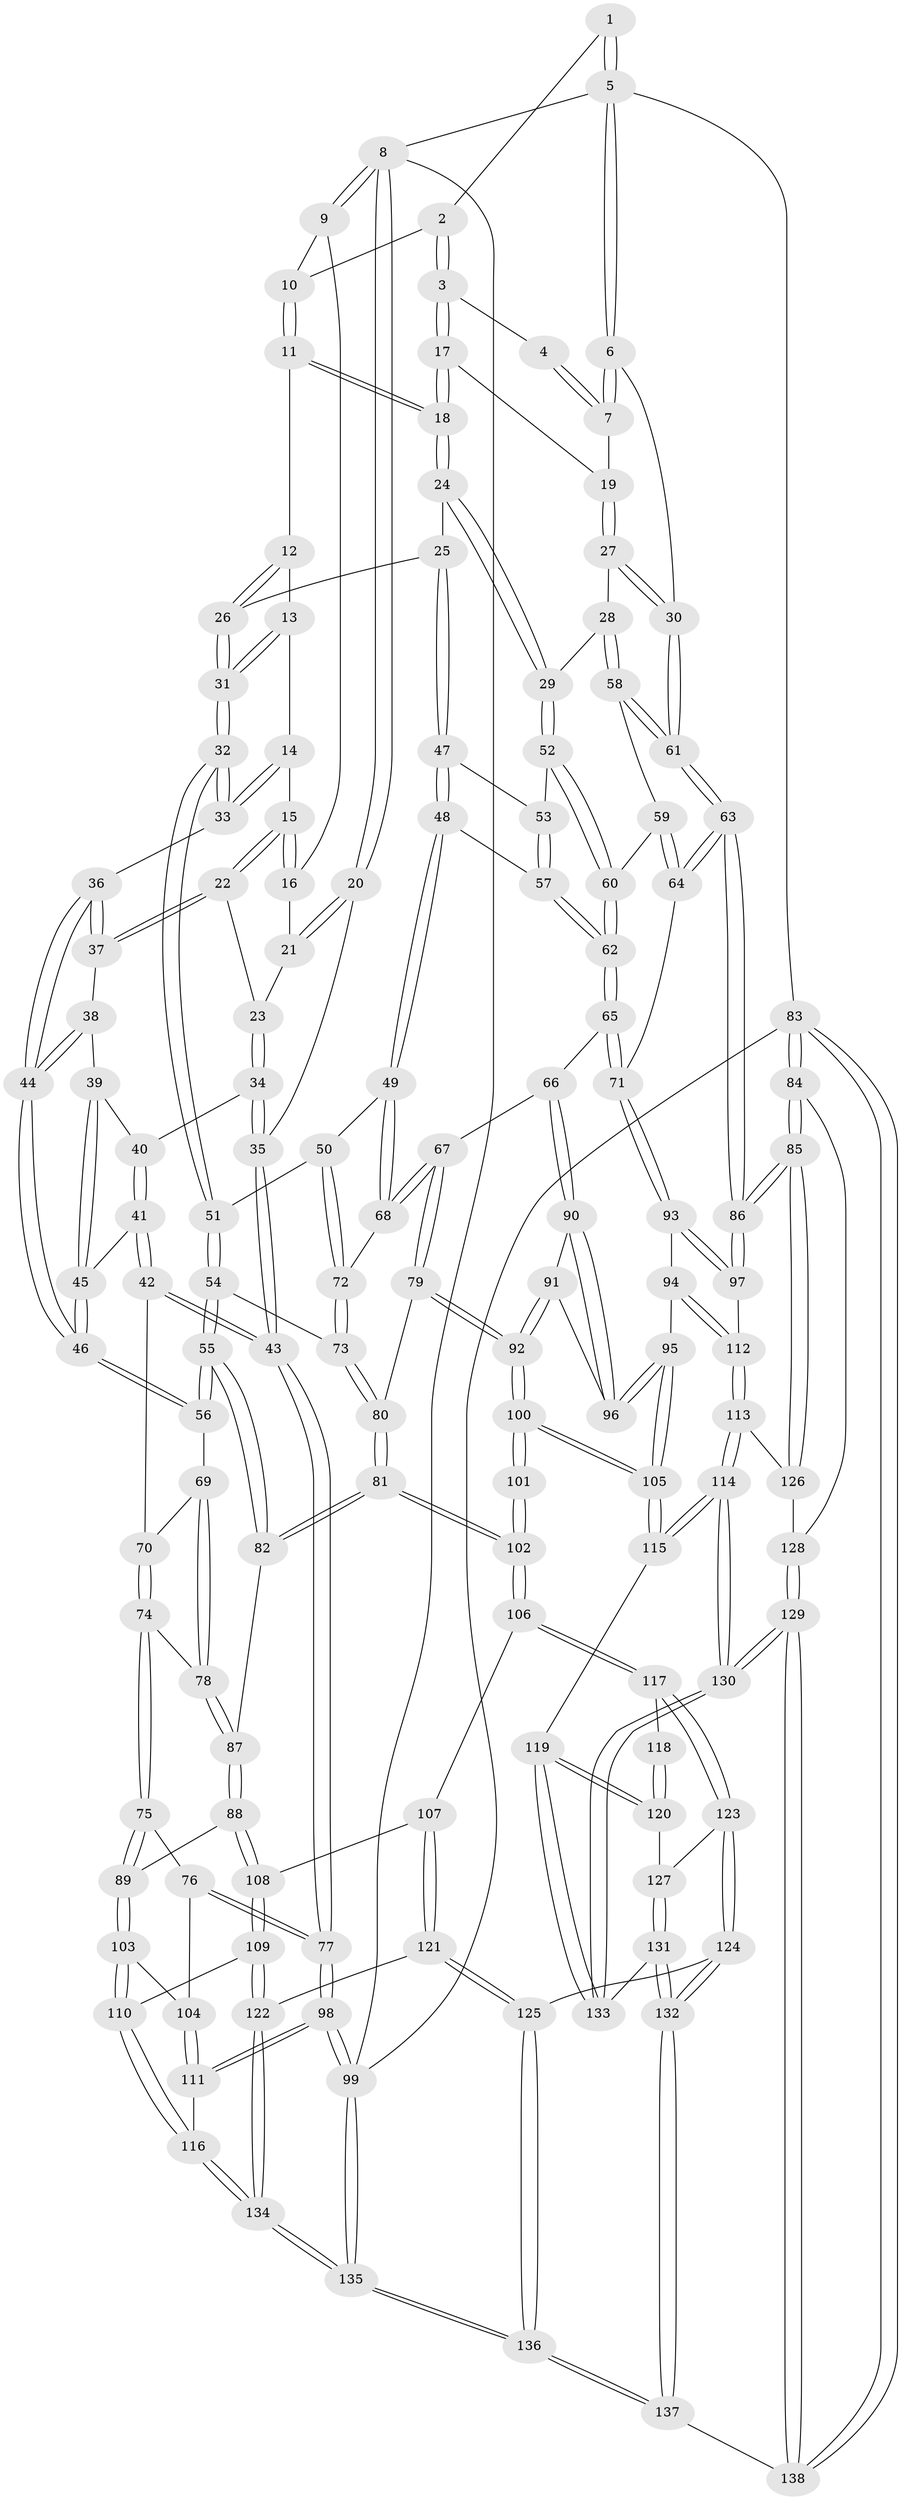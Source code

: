 // Generated by graph-tools (version 1.1) at 2025/27/03/15/25 16:27:57]
// undirected, 138 vertices, 342 edges
graph export_dot {
graph [start="1"]
  node [color=gray90,style=filled];
  1 [pos="+1+0"];
  2 [pos="+0.6788712124236416+0"];
  3 [pos="+0.7582564515053516+0.10832394882065967"];
  4 [pos="+0.8806889836079177+0.10638278916084838"];
  5 [pos="+1+0"];
  6 [pos="+1+0"];
  7 [pos="+0.8734403856200452+0.17928803815074906"];
  8 [pos="+0+0"];
  9 [pos="+0.48574079041926077+0"];
  10 [pos="+0.5451605986587879+0"];
  11 [pos="+0.5865721027179928+0.1473068376653708"];
  12 [pos="+0.5617807072734635+0.20028604750020493"];
  13 [pos="+0.4833214497485237+0.2337808837170518"];
  14 [pos="+0.46929700813093655+0.2287988462659621"];
  15 [pos="+0.35906865904433577+0.16735302011641914"];
  16 [pos="+0.41410832845905693+0.0016011458711127713"];
  17 [pos="+0.7665446974289084+0.1445929348856419"];
  18 [pos="+0.7044170700049888+0.23360998872633712"];
  19 [pos="+0.8660857521134552+0.19386229828571336"];
  20 [pos="+0+0"];
  21 [pos="+0.07703248657584477+0.0982057379198194"];
  22 [pos="+0.3425190541646184+0.18523754134512638"];
  23 [pos="+0.26286849302566967+0.19763080142893888"];
  24 [pos="+0.7056188836456945+0.2684489055748519"];
  25 [pos="+0.6384452741157257+0.32275003466754065"];
  26 [pos="+0.598772313171212+0.32214003697435123"];
  27 [pos="+0.8946096218050802+0.25709785727466195"];
  28 [pos="+0.8587568214525925+0.3264939835522231"];
  29 [pos="+0.8175616203738026+0.32774677369710936"];
  30 [pos="+1+0.15623265047194834"];
  31 [pos="+0.5287431899467037+0.3602275064319902"];
  32 [pos="+0.5120142020306586+0.38109095442853125"];
  33 [pos="+0.43107534367066125+0.3485940650694209"];
  34 [pos="+0.19853718441666796+0.3017350113443492"];
  35 [pos="+0+0.3193777247954538"];
  36 [pos="+0.3860655888146951+0.3375219696259881"];
  37 [pos="+0.3512959287942337+0.24728726604726972"];
  38 [pos="+0.2657380613629467+0.3460625207197715"];
  39 [pos="+0.2504458232903357+0.3523971788265388"];
  40 [pos="+0.20380380393981684+0.3100977948330363"];
  41 [pos="+0.17039331791118997+0.43814439057953875"];
  42 [pos="+0.08928869287425438+0.45965828974701345"];
  43 [pos="+0+0.3828117727214109"];
  44 [pos="+0.36711314449672183+0.3618023580028246"];
  45 [pos="+0.2584901927643873+0.43959136224706385"];
  46 [pos="+0.31797478014342434+0.4848075817145349"];
  47 [pos="+0.6631959403692733+0.3754627269685562"];
  48 [pos="+0.6483485466128854+0.45481351441088386"];
  49 [pos="+0.6230649624196164+0.5028792877982526"];
  50 [pos="+0.5218930217241092+0.4495068263935342"];
  51 [pos="+0.5132552148881965+0.4438215621202576"];
  52 [pos="+0.7553474924098282+0.3981547724559159"];
  53 [pos="+0.729079137342859+0.4014731437858137"];
  54 [pos="+0.45342433344334315+0.4933047722679333"];
  55 [pos="+0.3570131195498762+0.5479613458533666"];
  56 [pos="+0.3283300452217639+0.510334783604492"];
  57 [pos="+0.7110696832699293+0.4376456099704756"];
  58 [pos="+0.8712062130089308+0.3484992336065724"];
  59 [pos="+0.8697344946396467+0.40056237613069234"];
  60 [pos="+0.7735650044850231+0.48043195580064085"];
  61 [pos="+1+0.46757094287392004"];
  62 [pos="+0.7601314338894483+0.53418172737692"];
  63 [pos="+1+0.5742613239188877"];
  64 [pos="+0.900460798020717+0.49890412062556266"];
  65 [pos="+0.7594115815855433+0.5425103573192528"];
  66 [pos="+0.6990518694249254+0.5567386514640293"];
  67 [pos="+0.656620228949253+0.5436815194770351"];
  68 [pos="+0.6306438460101627+0.5161165054630126"];
  69 [pos="+0.18198584627560235+0.5352987568099863"];
  70 [pos="+0.13370450300829811+0.5133195673559643"];
  71 [pos="+0.8056733906284578+0.5637305342775367"];
  72 [pos="+0.5357647210255885+0.5799121654294509"];
  73 [pos="+0.5313662537482378+0.5855359699229858"];
  74 [pos="+0.1382262997125178+0.606194862200713"];
  75 [pos="+0.1170771523289356+0.6285173251920345"];
  76 [pos="+0.05446259941271099+0.6483423363210586"];
  77 [pos="+0+0.5117923015702478"];
  78 [pos="+0.20067217400026569+0.606426771805774"];
  79 [pos="+0.5843414647022676+0.6453340207175862"];
  80 [pos="+0.521662969926761+0.6323116803761214"];
  81 [pos="+0.44582867949752797+0.66075709475895"];
  82 [pos="+0.35692051012006837+0.5512583099827091"];
  83 [pos="+1+1"];
  84 [pos="+1+0.8656552177446085"];
  85 [pos="+1+0.766104506047745"];
  86 [pos="+1+0.6799940321830008"];
  87 [pos="+0.26366578105499394+0.6462789840718115"];
  88 [pos="+0.2610162553219173+0.654615439894893"];
  89 [pos="+0.19719128549550374+0.6923953968548494"];
  90 [pos="+0.6978247340888454+0.6158643850554745"];
  91 [pos="+0.6433532089730828+0.6656448426305753"];
  92 [pos="+0.6031522664629616+0.6829162385812676"];
  93 [pos="+0.8296339352543736+0.6191758556780766"];
  94 [pos="+0.7530825628511875+0.7146042241342974"];
  95 [pos="+0.7255607908389244+0.7110687499501569"];
  96 [pos="+0.7156553496311796+0.6870517275209639"];
  97 [pos="+0.9490091876013105+0.6950486951486058"];
  98 [pos="+0+0.8456705815796683"];
  99 [pos="+0+1"];
  100 [pos="+0.6134155308795695+0.7707567684446464"];
  101 [pos="+0.572689636795111+0.7672026840234669"];
  102 [pos="+0.4459103088689201+0.6773558223728511"];
  103 [pos="+0.16562107185970307+0.7356650385440132"];
  104 [pos="+0.07637194226710053+0.7010010207563363"];
  105 [pos="+0.6232932596937306+0.7790357545570689"];
  106 [pos="+0.3972458397205299+0.7776713500395659"];
  107 [pos="+0.3688348053775967+0.7779106654946888"];
  108 [pos="+0.2974832008355094+0.7379347035716344"];
  109 [pos="+0.1824275307494665+0.8460479296715891"];
  110 [pos="+0.17856699537998957+0.8440701260133466"];
  111 [pos="+0.018655304317493453+0.8489354746221776"];
  112 [pos="+0.8243345385862414+0.8002626237984461"];
  113 [pos="+0.8193078431371867+0.8262034508721319"];
  114 [pos="+0.7357929822397603+0.8986701394312172"];
  115 [pos="+0.627696200686323+0.7952583658573857"];
  116 [pos="+0.04877878638448403+0.8618072106207629"];
  117 [pos="+0.4220253965056926+0.8147001838748338"];
  118 [pos="+0.5152473165353241+0.7988097433756334"];
  119 [pos="+0.5496344868828816+0.9016674555027042"];
  120 [pos="+0.5250469542191956+0.8958985836888629"];
  121 [pos="+0.25482473666686745+0.8997651251563009"];
  122 [pos="+0.2209283363845366+0.8888422512854537"];
  123 [pos="+0.4280283488777401+0.8537370560720893"];
  124 [pos="+0.3741578943771479+0.9418073738747488"];
  125 [pos="+0.26368177612586924+0.907984007965642"];
  126 [pos="+0.8862634947589014+0.8701322923382767"];
  127 [pos="+0.5047504700595177+0.8956157461301975"];
  128 [pos="+0.9092978064018022+0.9558274287975757"];
  129 [pos="+0.7248441390717949+1"];
  130 [pos="+0.7113813035941874+1"];
  131 [pos="+0.46690272829968+0.96615902842849"];
  132 [pos="+0.4100692850418638+1"];
  133 [pos="+0.5791459111738877+0.9627603094635659"];
  134 [pos="+0.10491670352204752+1"];
  135 [pos="+0.06676847942381296+1"];
  136 [pos="+0.2760469511995371+1"];
  137 [pos="+0.4307636624887831+1"];
  138 [pos="+0.7242355540621102+1"];
  1 -- 2;
  1 -- 5;
  1 -- 5;
  2 -- 3;
  2 -- 3;
  2 -- 10;
  3 -- 4;
  3 -- 17;
  3 -- 17;
  4 -- 7;
  4 -- 7;
  5 -- 6;
  5 -- 6;
  5 -- 8;
  5 -- 83;
  6 -- 7;
  6 -- 7;
  6 -- 30;
  7 -- 19;
  8 -- 9;
  8 -- 9;
  8 -- 20;
  8 -- 20;
  8 -- 99;
  9 -- 10;
  9 -- 16;
  10 -- 11;
  10 -- 11;
  11 -- 12;
  11 -- 18;
  11 -- 18;
  12 -- 13;
  12 -- 26;
  12 -- 26;
  13 -- 14;
  13 -- 31;
  13 -- 31;
  14 -- 15;
  14 -- 33;
  14 -- 33;
  15 -- 16;
  15 -- 16;
  15 -- 22;
  15 -- 22;
  16 -- 21;
  17 -- 18;
  17 -- 18;
  17 -- 19;
  18 -- 24;
  18 -- 24;
  19 -- 27;
  19 -- 27;
  20 -- 21;
  20 -- 21;
  20 -- 35;
  21 -- 23;
  22 -- 23;
  22 -- 37;
  22 -- 37;
  23 -- 34;
  23 -- 34;
  24 -- 25;
  24 -- 29;
  24 -- 29;
  25 -- 26;
  25 -- 47;
  25 -- 47;
  26 -- 31;
  26 -- 31;
  27 -- 28;
  27 -- 30;
  27 -- 30;
  28 -- 29;
  28 -- 58;
  28 -- 58;
  29 -- 52;
  29 -- 52;
  30 -- 61;
  30 -- 61;
  31 -- 32;
  31 -- 32;
  32 -- 33;
  32 -- 33;
  32 -- 51;
  32 -- 51;
  33 -- 36;
  34 -- 35;
  34 -- 35;
  34 -- 40;
  35 -- 43;
  35 -- 43;
  36 -- 37;
  36 -- 37;
  36 -- 44;
  36 -- 44;
  37 -- 38;
  38 -- 39;
  38 -- 44;
  38 -- 44;
  39 -- 40;
  39 -- 45;
  39 -- 45;
  40 -- 41;
  40 -- 41;
  41 -- 42;
  41 -- 42;
  41 -- 45;
  42 -- 43;
  42 -- 43;
  42 -- 70;
  43 -- 77;
  43 -- 77;
  44 -- 46;
  44 -- 46;
  45 -- 46;
  45 -- 46;
  46 -- 56;
  46 -- 56;
  47 -- 48;
  47 -- 48;
  47 -- 53;
  48 -- 49;
  48 -- 49;
  48 -- 57;
  49 -- 50;
  49 -- 68;
  49 -- 68;
  50 -- 51;
  50 -- 72;
  50 -- 72;
  51 -- 54;
  51 -- 54;
  52 -- 53;
  52 -- 60;
  52 -- 60;
  53 -- 57;
  53 -- 57;
  54 -- 55;
  54 -- 55;
  54 -- 73;
  55 -- 56;
  55 -- 56;
  55 -- 82;
  55 -- 82;
  56 -- 69;
  57 -- 62;
  57 -- 62;
  58 -- 59;
  58 -- 61;
  58 -- 61;
  59 -- 60;
  59 -- 64;
  59 -- 64;
  60 -- 62;
  60 -- 62;
  61 -- 63;
  61 -- 63;
  62 -- 65;
  62 -- 65;
  63 -- 64;
  63 -- 64;
  63 -- 86;
  63 -- 86;
  64 -- 71;
  65 -- 66;
  65 -- 71;
  65 -- 71;
  66 -- 67;
  66 -- 90;
  66 -- 90;
  67 -- 68;
  67 -- 68;
  67 -- 79;
  67 -- 79;
  68 -- 72;
  69 -- 70;
  69 -- 78;
  69 -- 78;
  70 -- 74;
  70 -- 74;
  71 -- 93;
  71 -- 93;
  72 -- 73;
  72 -- 73;
  73 -- 80;
  73 -- 80;
  74 -- 75;
  74 -- 75;
  74 -- 78;
  75 -- 76;
  75 -- 89;
  75 -- 89;
  76 -- 77;
  76 -- 77;
  76 -- 104;
  77 -- 98;
  77 -- 98;
  78 -- 87;
  78 -- 87;
  79 -- 80;
  79 -- 92;
  79 -- 92;
  80 -- 81;
  80 -- 81;
  81 -- 82;
  81 -- 82;
  81 -- 102;
  81 -- 102;
  82 -- 87;
  83 -- 84;
  83 -- 84;
  83 -- 138;
  83 -- 138;
  83 -- 99;
  84 -- 85;
  84 -- 85;
  84 -- 128;
  85 -- 86;
  85 -- 86;
  85 -- 126;
  85 -- 126;
  86 -- 97;
  86 -- 97;
  87 -- 88;
  87 -- 88;
  88 -- 89;
  88 -- 108;
  88 -- 108;
  89 -- 103;
  89 -- 103;
  90 -- 91;
  90 -- 96;
  90 -- 96;
  91 -- 92;
  91 -- 92;
  91 -- 96;
  92 -- 100;
  92 -- 100;
  93 -- 94;
  93 -- 97;
  93 -- 97;
  94 -- 95;
  94 -- 112;
  94 -- 112;
  95 -- 96;
  95 -- 96;
  95 -- 105;
  95 -- 105;
  97 -- 112;
  98 -- 99;
  98 -- 99;
  98 -- 111;
  98 -- 111;
  99 -- 135;
  99 -- 135;
  100 -- 101;
  100 -- 101;
  100 -- 105;
  100 -- 105;
  101 -- 102;
  101 -- 102;
  102 -- 106;
  102 -- 106;
  103 -- 104;
  103 -- 110;
  103 -- 110;
  104 -- 111;
  104 -- 111;
  105 -- 115;
  105 -- 115;
  106 -- 107;
  106 -- 117;
  106 -- 117;
  107 -- 108;
  107 -- 121;
  107 -- 121;
  108 -- 109;
  108 -- 109;
  109 -- 110;
  109 -- 122;
  109 -- 122;
  110 -- 116;
  110 -- 116;
  111 -- 116;
  112 -- 113;
  112 -- 113;
  113 -- 114;
  113 -- 114;
  113 -- 126;
  114 -- 115;
  114 -- 115;
  114 -- 130;
  114 -- 130;
  115 -- 119;
  116 -- 134;
  116 -- 134;
  117 -- 118;
  117 -- 123;
  117 -- 123;
  118 -- 120;
  118 -- 120;
  119 -- 120;
  119 -- 120;
  119 -- 133;
  119 -- 133;
  120 -- 127;
  121 -- 122;
  121 -- 125;
  121 -- 125;
  122 -- 134;
  122 -- 134;
  123 -- 124;
  123 -- 124;
  123 -- 127;
  124 -- 125;
  124 -- 132;
  124 -- 132;
  125 -- 136;
  125 -- 136;
  126 -- 128;
  127 -- 131;
  127 -- 131;
  128 -- 129;
  128 -- 129;
  129 -- 130;
  129 -- 130;
  129 -- 138;
  129 -- 138;
  130 -- 133;
  130 -- 133;
  131 -- 132;
  131 -- 132;
  131 -- 133;
  132 -- 137;
  132 -- 137;
  134 -- 135;
  134 -- 135;
  135 -- 136;
  135 -- 136;
  136 -- 137;
  136 -- 137;
  137 -- 138;
}
